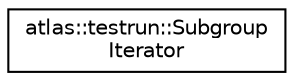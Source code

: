 digraph "Graphical Class Hierarchy"
{
  edge [fontname="Helvetica",fontsize="10",labelfontname="Helvetica",labelfontsize="10"];
  node [fontname="Helvetica",fontsize="10",shape=record];
  rankdir="LR";
  Node1 [label="atlas::testrun::Subgroup\lIterator",height=0.2,width=0.4,color="black", fillcolor="white", style="filled",URL="$classatlas_1_1testrun_1_1SubgroupIterator.html"];
}
